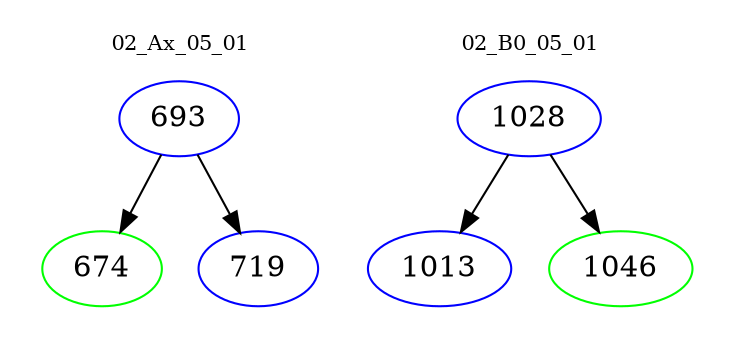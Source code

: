 digraph{
subgraph cluster_0 {
color = white
label = "02_Ax_05_01";
fontsize=10;
T0_693 [label="693", color="blue"]
T0_693 -> T0_674 [color="black"]
T0_674 [label="674", color="green"]
T0_693 -> T0_719 [color="black"]
T0_719 [label="719", color="blue"]
}
subgraph cluster_1 {
color = white
label = "02_B0_05_01";
fontsize=10;
T1_1028 [label="1028", color="blue"]
T1_1028 -> T1_1013 [color="black"]
T1_1013 [label="1013", color="blue"]
T1_1028 -> T1_1046 [color="black"]
T1_1046 [label="1046", color="green"]
}
}
